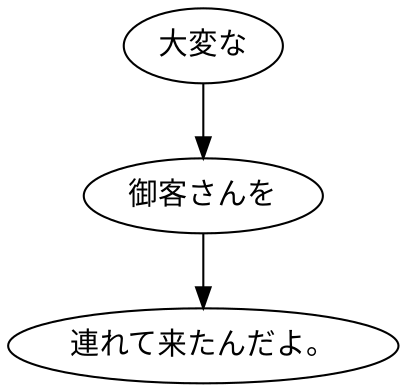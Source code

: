 digraph graph5873 {
	node0 [label="大変な"];
	node1 [label="御客さんを"];
	node2 [label="連れて来たんだよ。"];
	node0 -> node1;
	node1 -> node2;
}
